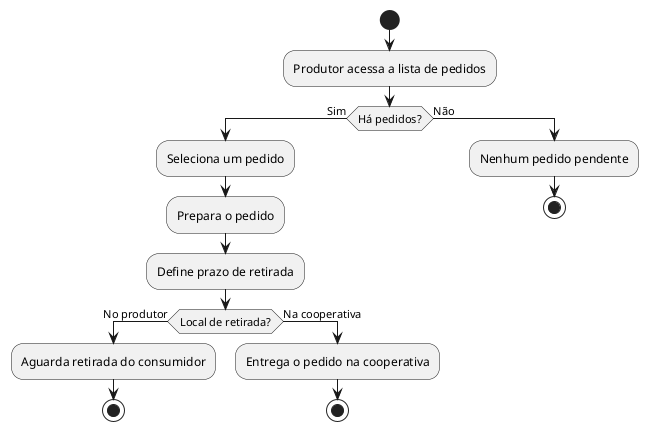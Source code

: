 @startuml
start
:Produtor acessa a lista de pedidos;
if (Há pedidos?) then (Sim)
  :Seleciona um pedido;
  :Prepara o pedido;
  :Define prazo de retirada;
  if (Local de retirada?) then (No produtor)
    :Aguarda retirada do consumidor;
    stop
  else (Na cooperativa)
    :Entrega o pedido na cooperativa;
    stop
  endif
else (Não)
  :Nenhum pedido pendente;
  stop
endif
@enduml